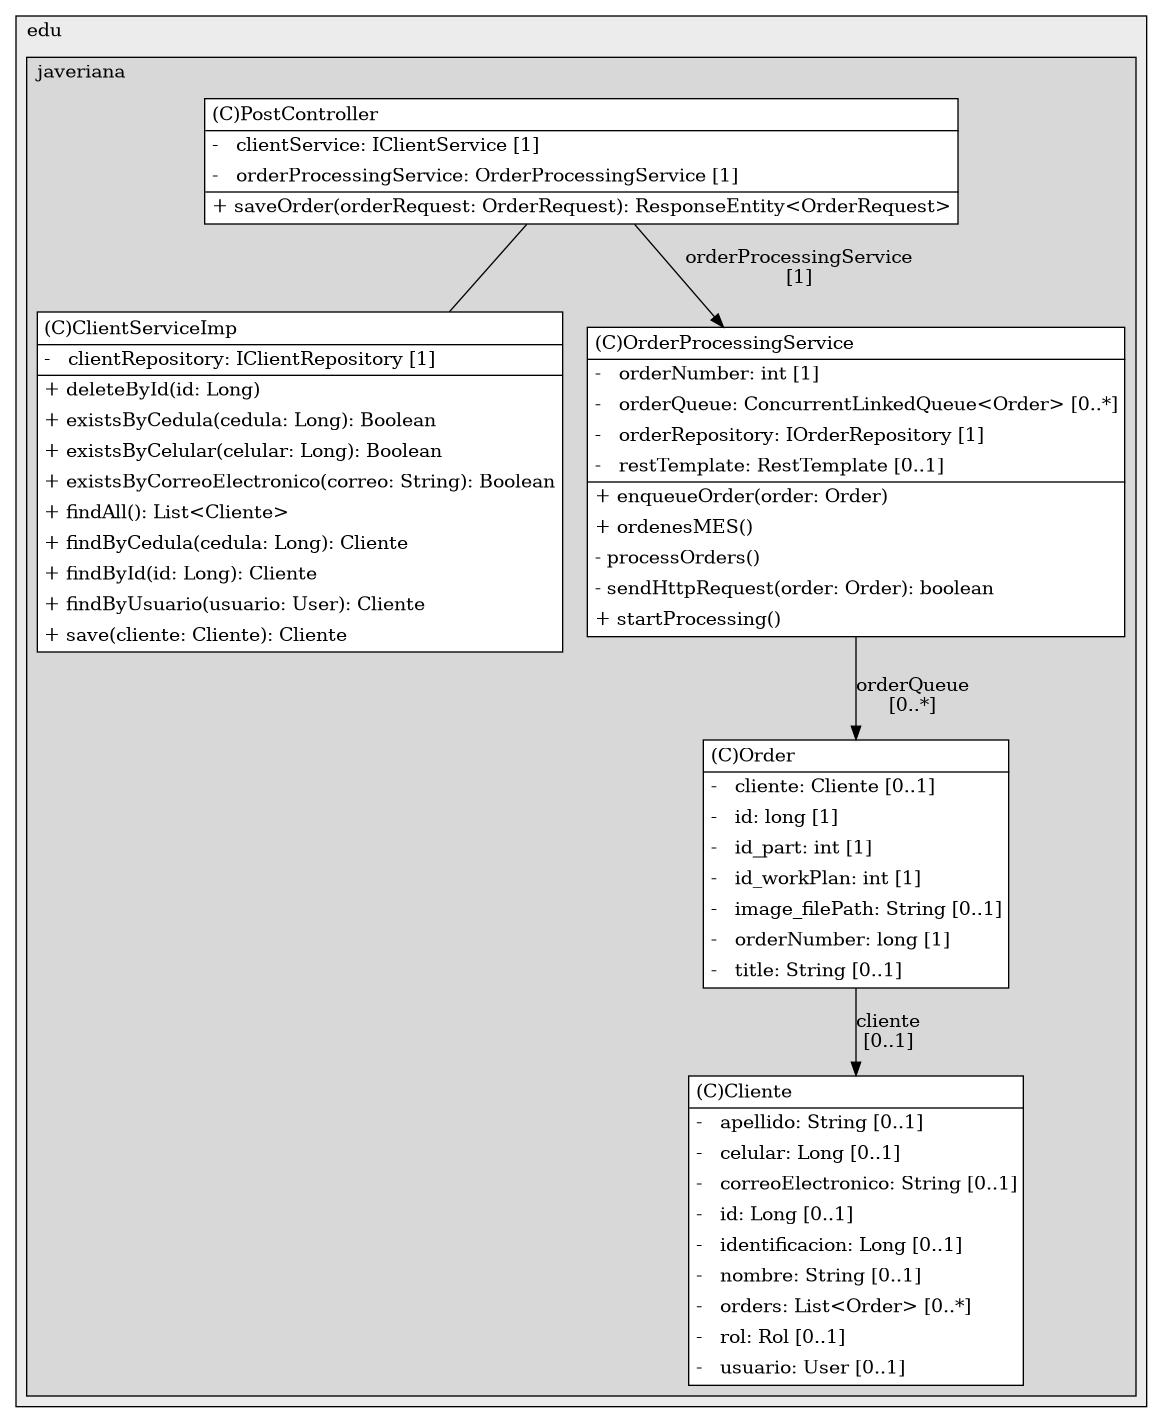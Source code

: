 @startuml

/' diagram meta data start
config=StructureConfiguration;
{
  "projectClassification": {
    "searchMode": "OpenProject", // OpenProject, AllProjects
    "includedProjects": "",
    "pathEndKeywords": "*.impl",
    "isClientPath": "",
    "isClientName": "",
    "isTestPath": "",
    "isTestName": "",
    "isMappingPath": "",
    "isMappingName": "",
    "isDataAccessPath": "",
    "isDataAccessName": "",
    "isDataStructurePath": "",
    "isDataStructureName": "",
    "isInterfaceStructuresPath": "",
    "isInterfaceStructuresName": "",
    "isEntryPointPath": "",
    "isEntryPointName": "",
    "treatFinalFieldsAsMandatory": false
  },
  "graphRestriction": {
    "classPackageExcludeFilter": "",
    "classPackageIncludeFilter": "",
    "classNameExcludeFilter": "",
    "classNameIncludeFilter": "",
    "methodNameExcludeFilter": "",
    "methodNameIncludeFilter": "",
    "removeByInheritance": "", // inheritance/annotation based filtering is done in a second step
    "removeByAnnotation": "",
    "removeByClassPackage": "", // cleanup the graph after inheritance/annotation based filtering is done
    "removeByClassName": "",
    "cutMappings": false,
    "cutEnum": true,
    "cutTests": true,
    "cutClient": true,
    "cutDataAccess": false,
    "cutInterfaceStructures": false,
    "cutDataStructures": false,
    "cutGetterAndSetter": true,
    "cutConstructors": true
  },
  "graphTraversal": {
    "forwardDepth": 3,
    "backwardDepth": 3,
    "classPackageExcludeFilter": "",
    "classPackageIncludeFilter": "",
    "classNameExcludeFilter": "",
    "classNameIncludeFilter": "",
    "methodNameExcludeFilter": "",
    "methodNameIncludeFilter": "",
    "hideMappings": false,
    "hideDataStructures": false,
    "hidePrivateMethods": true,
    "hideInterfaceCalls": true, // indirection: implementation -> interface (is hidden) -> implementation
    "onlyShowApplicationEntryPoints": false, // root node is included
    "useMethodCallsForStructureDiagram": "ForwardOnly" // ForwardOnly, BothDirections, No
  },
  "details": {
    "aggregation": "GroupByClass", // ByClass, GroupByClass, None
    "showClassGenericTypes": true,
    "showMethods": true,
    "showMethodParameterNames": true,
    "showMethodParameterTypes": true,
    "showMethodReturnType": true,
    "showPackageLevels": 2,
    "showDetailedClassStructure": true
  },
  "rootClass": "co.edu.javeriana.ctai.tgsecurity.controller.web.users.PostController",
  "extensionCallbackMethod": "" // qualified.class.name#methodName - signature: public static String method(String)
}
diagram meta data end '/



digraph g {
    rankdir="TB"
    splines=polyline
    

'nodes 
subgraph cluster_100278 { 
   	label=edu
	labeljust=l
	fillcolor="#ececec"
	style=filled
   
   subgraph cluster_496592481 { 
   	label=javeriana
	labeljust=l
	fillcolor="#d8d8d8"
	style=filled
   
   ClientServiceImp1642994765[
	label=<<TABLE BORDER="1" CELLBORDER="0" CELLPADDING="4" CELLSPACING="0">
<TR><TD ALIGN="LEFT" >(C)ClientServiceImp</TD></TR>
<HR/>
<TR><TD ALIGN="LEFT" >-   clientRepository: IClientRepository [1]</TD></TR>
<HR/>
<TR><TD ALIGN="LEFT" >+ deleteById(id: Long)</TD></TR>
<TR><TD ALIGN="LEFT" >+ existsByCedula(cedula: Long): Boolean</TD></TR>
<TR><TD ALIGN="LEFT" >+ existsByCelular(celular: Long): Boolean</TD></TR>
<TR><TD ALIGN="LEFT" >+ existsByCorreoElectronico(correo: String): Boolean</TD></TR>
<TR><TD ALIGN="LEFT" >+ findAll(): List&lt;Cliente&gt;</TD></TR>
<TR><TD ALIGN="LEFT" >+ findByCedula(cedula: Long): Cliente</TD></TR>
<TR><TD ALIGN="LEFT" >+ findById(id: Long): Cliente</TD></TR>
<TR><TD ALIGN="LEFT" >+ findByUsuario(usuario: User): Cliente</TD></TR>
<TR><TD ALIGN="LEFT" >+ save(cliente: Cliente): Cliente</TD></TR>
</TABLE>>
	style=filled
	margin=0
	shape=plaintext
	fillcolor="#FFFFFF"
];

Cliente489267886[
	label=<<TABLE BORDER="1" CELLBORDER="0" CELLPADDING="4" CELLSPACING="0">
<TR><TD ALIGN="LEFT" >(C)Cliente</TD></TR>
<HR/>
<TR><TD ALIGN="LEFT" >-   apellido: String [0..1]</TD></TR>
<TR><TD ALIGN="LEFT" >-   celular: Long [0..1]</TD></TR>
<TR><TD ALIGN="LEFT" >-   correoElectronico: String [0..1]</TD></TR>
<TR><TD ALIGN="LEFT" >-   id: Long [0..1]</TD></TR>
<TR><TD ALIGN="LEFT" >-   identificacion: Long [0..1]</TD></TR>
<TR><TD ALIGN="LEFT" >-   nombre: String [0..1]</TD></TR>
<TR><TD ALIGN="LEFT" >-   orders: List&lt;Order&gt; [0..*]</TD></TR>
<TR><TD ALIGN="LEFT" >-   rol: Rol [0..1]</TD></TR>
<TR><TD ALIGN="LEFT" >-   usuario: User [0..1]</TD></TR>
</TABLE>>
	style=filled
	margin=0
	shape=plaintext
	fillcolor="#FFFFFF"
];

Order1373588664[
	label=<<TABLE BORDER="1" CELLBORDER="0" CELLPADDING="4" CELLSPACING="0">
<TR><TD ALIGN="LEFT" >(C)Order</TD></TR>
<HR/>
<TR><TD ALIGN="LEFT" >-   cliente: Cliente [0..1]</TD></TR>
<TR><TD ALIGN="LEFT" >-   id: long [1]</TD></TR>
<TR><TD ALIGN="LEFT" >-   id_part: int [1]</TD></TR>
<TR><TD ALIGN="LEFT" >-   id_workPlan: int [1]</TD></TR>
<TR><TD ALIGN="LEFT" >-   image_filePath: String [0..1]</TD></TR>
<TR><TD ALIGN="LEFT" >-   orderNumber: long [1]</TD></TR>
<TR><TD ALIGN="LEFT" >-   title: String [0..1]</TD></TR>
</TABLE>>
	style=filled
	margin=0
	shape=plaintext
	fillcolor="#FFFFFF"
];

OrderProcessingService988843964[
	label=<<TABLE BORDER="1" CELLBORDER="0" CELLPADDING="4" CELLSPACING="0">
<TR><TD ALIGN="LEFT" >(C)OrderProcessingService</TD></TR>
<HR/>
<TR><TD ALIGN="LEFT" >-   orderNumber: int [1]</TD></TR>
<TR><TD ALIGN="LEFT" >-   orderQueue: ConcurrentLinkedQueue&lt;Order&gt; [0..*]</TD></TR>
<TR><TD ALIGN="LEFT" >-   orderRepository: IOrderRepository [1]</TD></TR>
<TR><TD ALIGN="LEFT" >-   restTemplate: RestTemplate [0..1]</TD></TR>
<HR/>
<TR><TD ALIGN="LEFT" >+ enqueueOrder(order: Order)</TD></TR>
<TR><TD ALIGN="LEFT" >+ ordenesMES()</TD></TR>
<TR><TD ALIGN="LEFT" >- processOrders()</TD></TR>
<TR><TD ALIGN="LEFT" >- sendHttpRequest(order: Order): boolean</TD></TR>
<TR><TD ALIGN="LEFT" >+ startProcessing()</TD></TR>
</TABLE>>
	style=filled
	margin=0
	shape=plaintext
	fillcolor="#FFFFFF"
];

PostController1649190291[
	label=<<TABLE BORDER="1" CELLBORDER="0" CELLPADDING="4" CELLSPACING="0">
<TR><TD ALIGN="LEFT" >(C)PostController</TD></TR>
<HR/>
<TR><TD ALIGN="LEFT" >-   clientService: IClientService [1]</TD></TR>
<TR><TD ALIGN="LEFT" >-   orderProcessingService: OrderProcessingService [1]</TD></TR>
<HR/>
<TR><TD ALIGN="LEFT" >+ saveOrder(orderRequest: OrderRequest): ResponseEntity&lt;OrderRequest&gt;</TD></TR>
</TABLE>>
	style=filled
	margin=0
	shape=plaintext
	fillcolor="#FFFFFF"
];
} 
} 

'edges    
Order1373588664 -> Cliente489267886[label="cliente
[0..1]"];
OrderProcessingService988843964 -> Order1373588664[label="orderQueue
[0..*]"];
PostController1649190291 -> ClientServiceImp1642994765[arrowhead=none];
PostController1649190291 -> OrderProcessingService988843964[label="orderProcessingService
[1]"];
    
}
@enduml